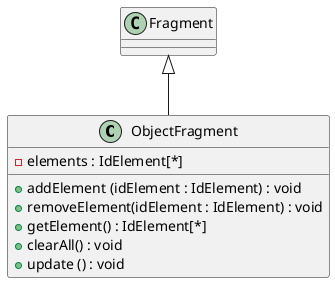 @startuml
    class ObjectFragment extends Fragment{
        - elements : IdElement[*]
        +addElement (idElement : IdElement) : void
        +removeElement(idElement : IdElement) : void
        +getElement() : IdElement[*]
        +clearAll() : void
        +update () : void
        
    }


@enduml